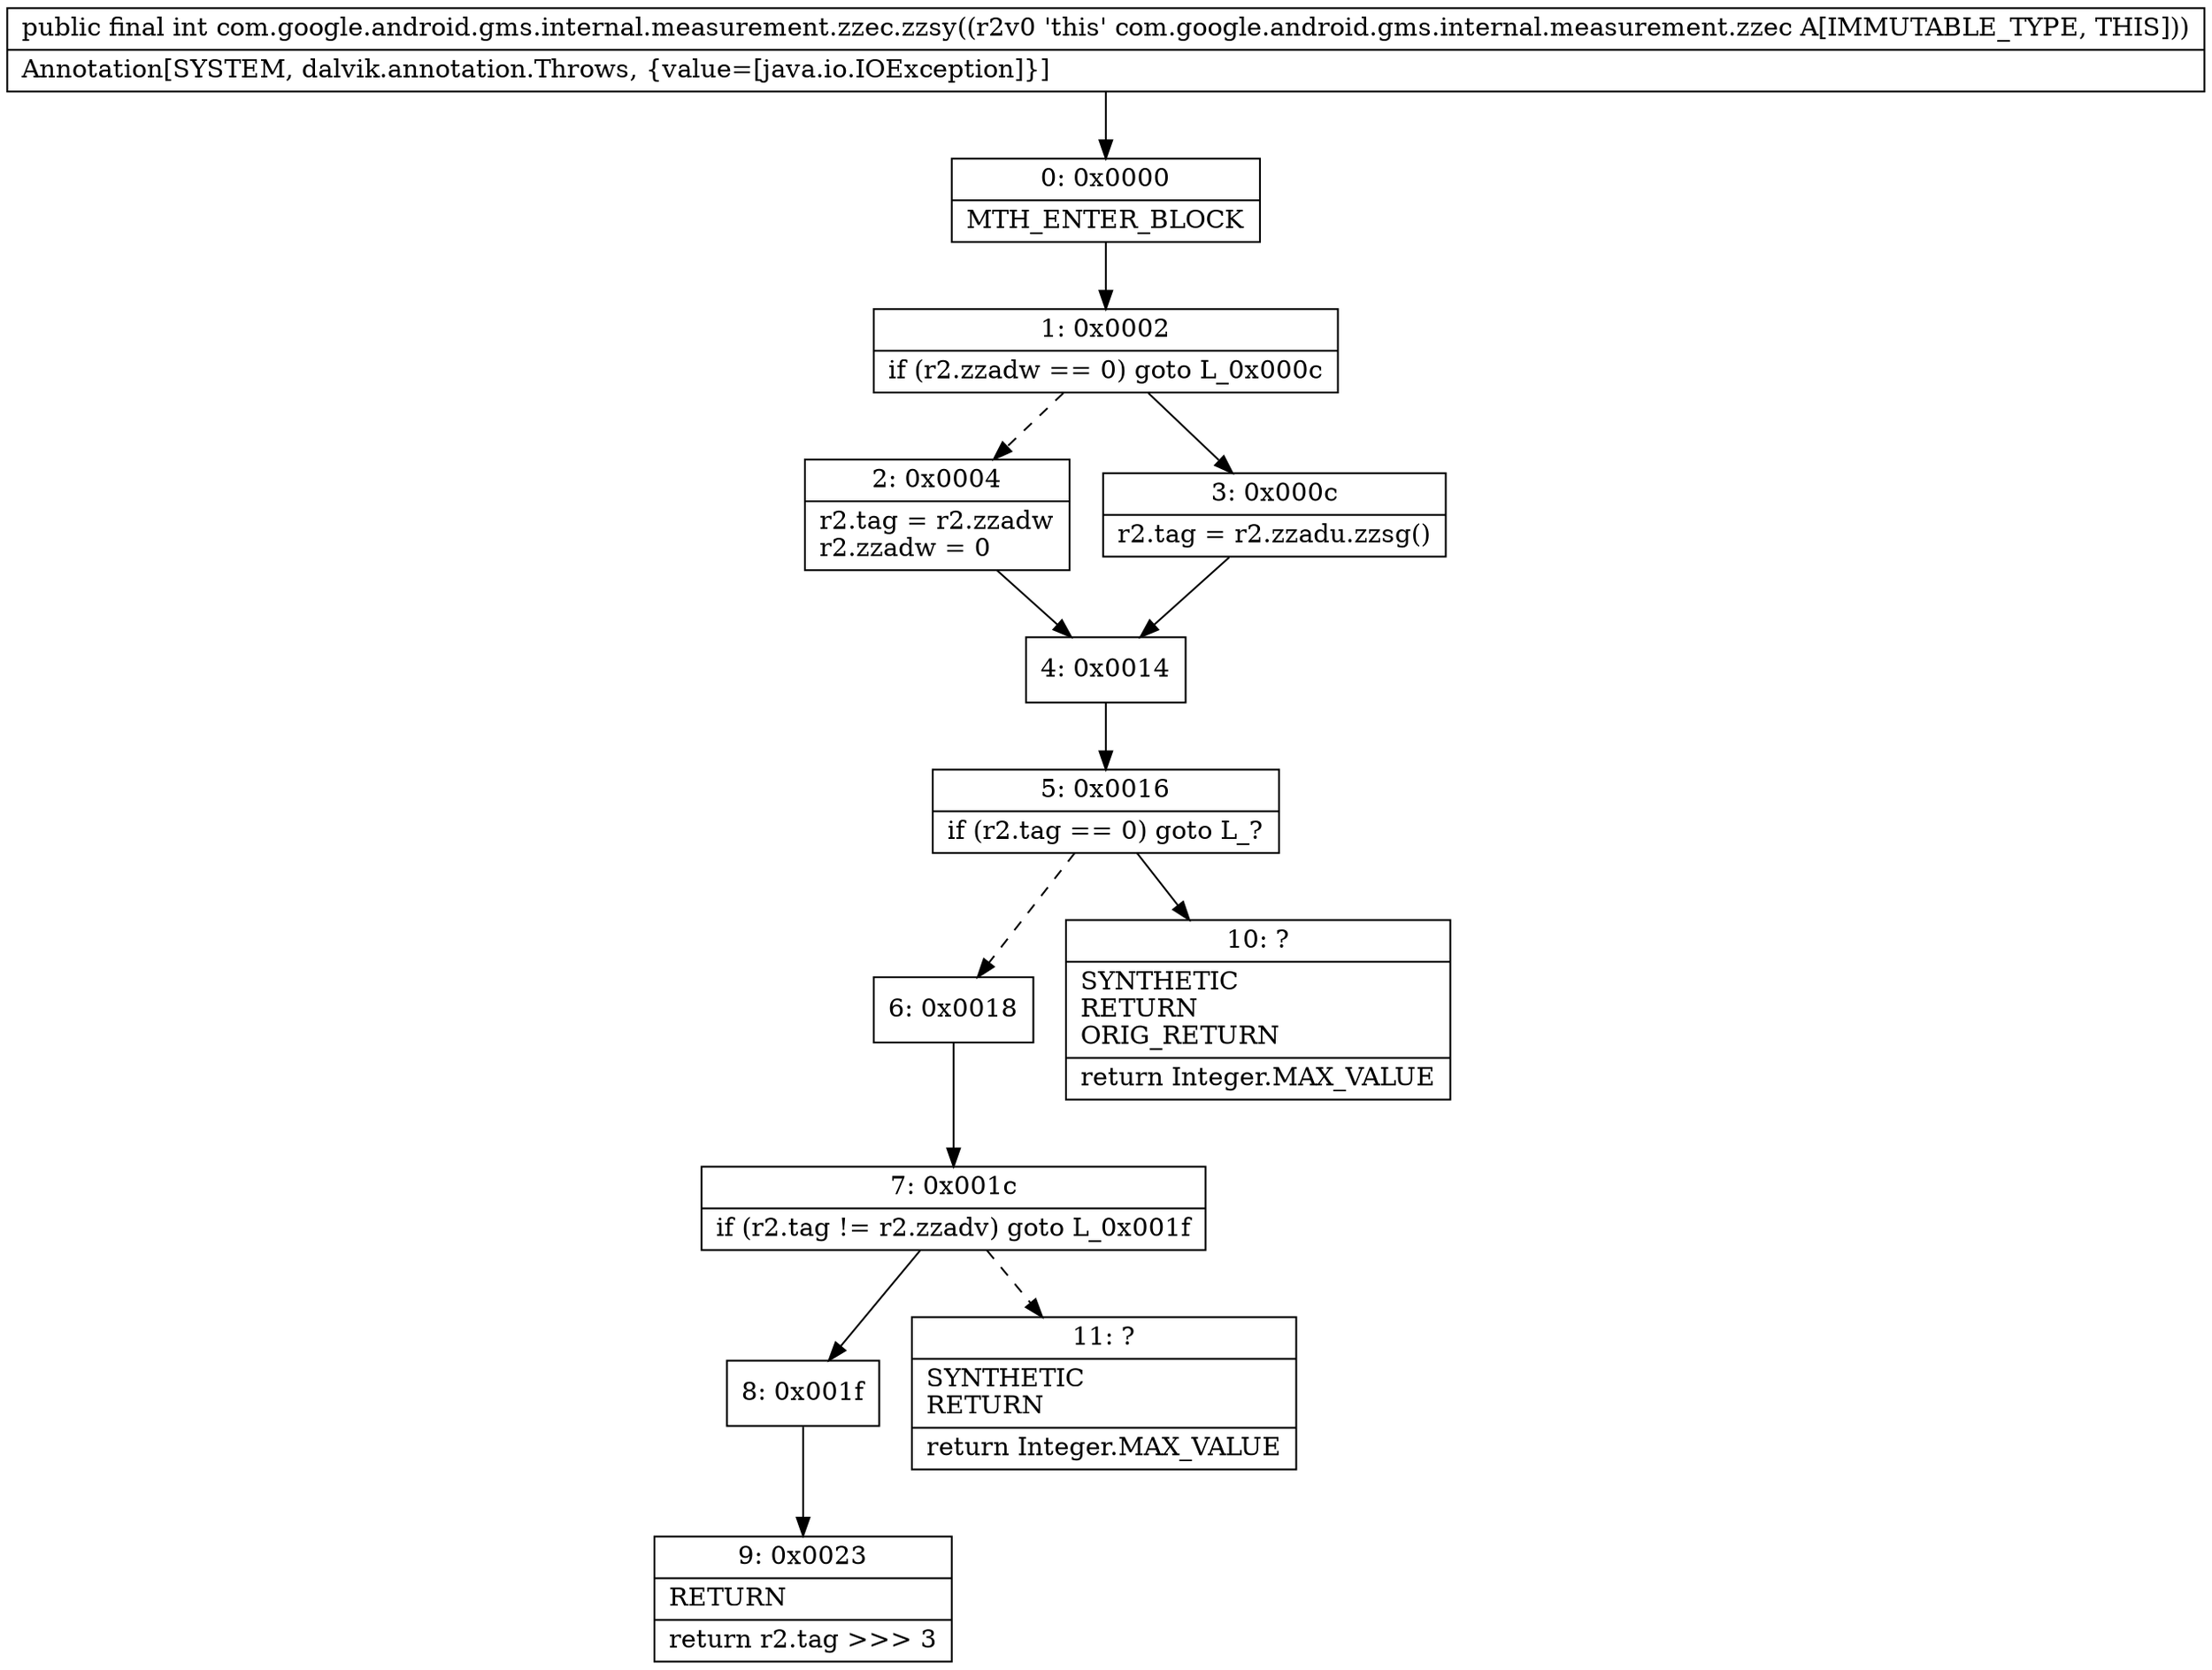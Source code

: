 digraph "CFG forcom.google.android.gms.internal.measurement.zzec.zzsy()I" {
Node_0 [shape=record,label="{0\:\ 0x0000|MTH_ENTER_BLOCK\l}"];
Node_1 [shape=record,label="{1\:\ 0x0002|if (r2.zzadw == 0) goto L_0x000c\l}"];
Node_2 [shape=record,label="{2\:\ 0x0004|r2.tag = r2.zzadw\lr2.zzadw = 0\l}"];
Node_3 [shape=record,label="{3\:\ 0x000c|r2.tag = r2.zzadu.zzsg()\l}"];
Node_4 [shape=record,label="{4\:\ 0x0014}"];
Node_5 [shape=record,label="{5\:\ 0x0016|if (r2.tag == 0) goto L_?\l}"];
Node_6 [shape=record,label="{6\:\ 0x0018}"];
Node_7 [shape=record,label="{7\:\ 0x001c|if (r2.tag != r2.zzadv) goto L_0x001f\l}"];
Node_8 [shape=record,label="{8\:\ 0x001f}"];
Node_9 [shape=record,label="{9\:\ 0x0023|RETURN\l|return r2.tag \>\>\> 3\l}"];
Node_10 [shape=record,label="{10\:\ ?|SYNTHETIC\lRETURN\lORIG_RETURN\l|return Integer.MAX_VALUE\l}"];
Node_11 [shape=record,label="{11\:\ ?|SYNTHETIC\lRETURN\l|return Integer.MAX_VALUE\l}"];
MethodNode[shape=record,label="{public final int com.google.android.gms.internal.measurement.zzec.zzsy((r2v0 'this' com.google.android.gms.internal.measurement.zzec A[IMMUTABLE_TYPE, THIS]))  | Annotation[SYSTEM, dalvik.annotation.Throws, \{value=[java.io.IOException]\}]\l}"];
MethodNode -> Node_0;
Node_0 -> Node_1;
Node_1 -> Node_2[style=dashed];
Node_1 -> Node_3;
Node_2 -> Node_4;
Node_3 -> Node_4;
Node_4 -> Node_5;
Node_5 -> Node_6[style=dashed];
Node_5 -> Node_10;
Node_6 -> Node_7;
Node_7 -> Node_8;
Node_7 -> Node_11[style=dashed];
Node_8 -> Node_9;
}


